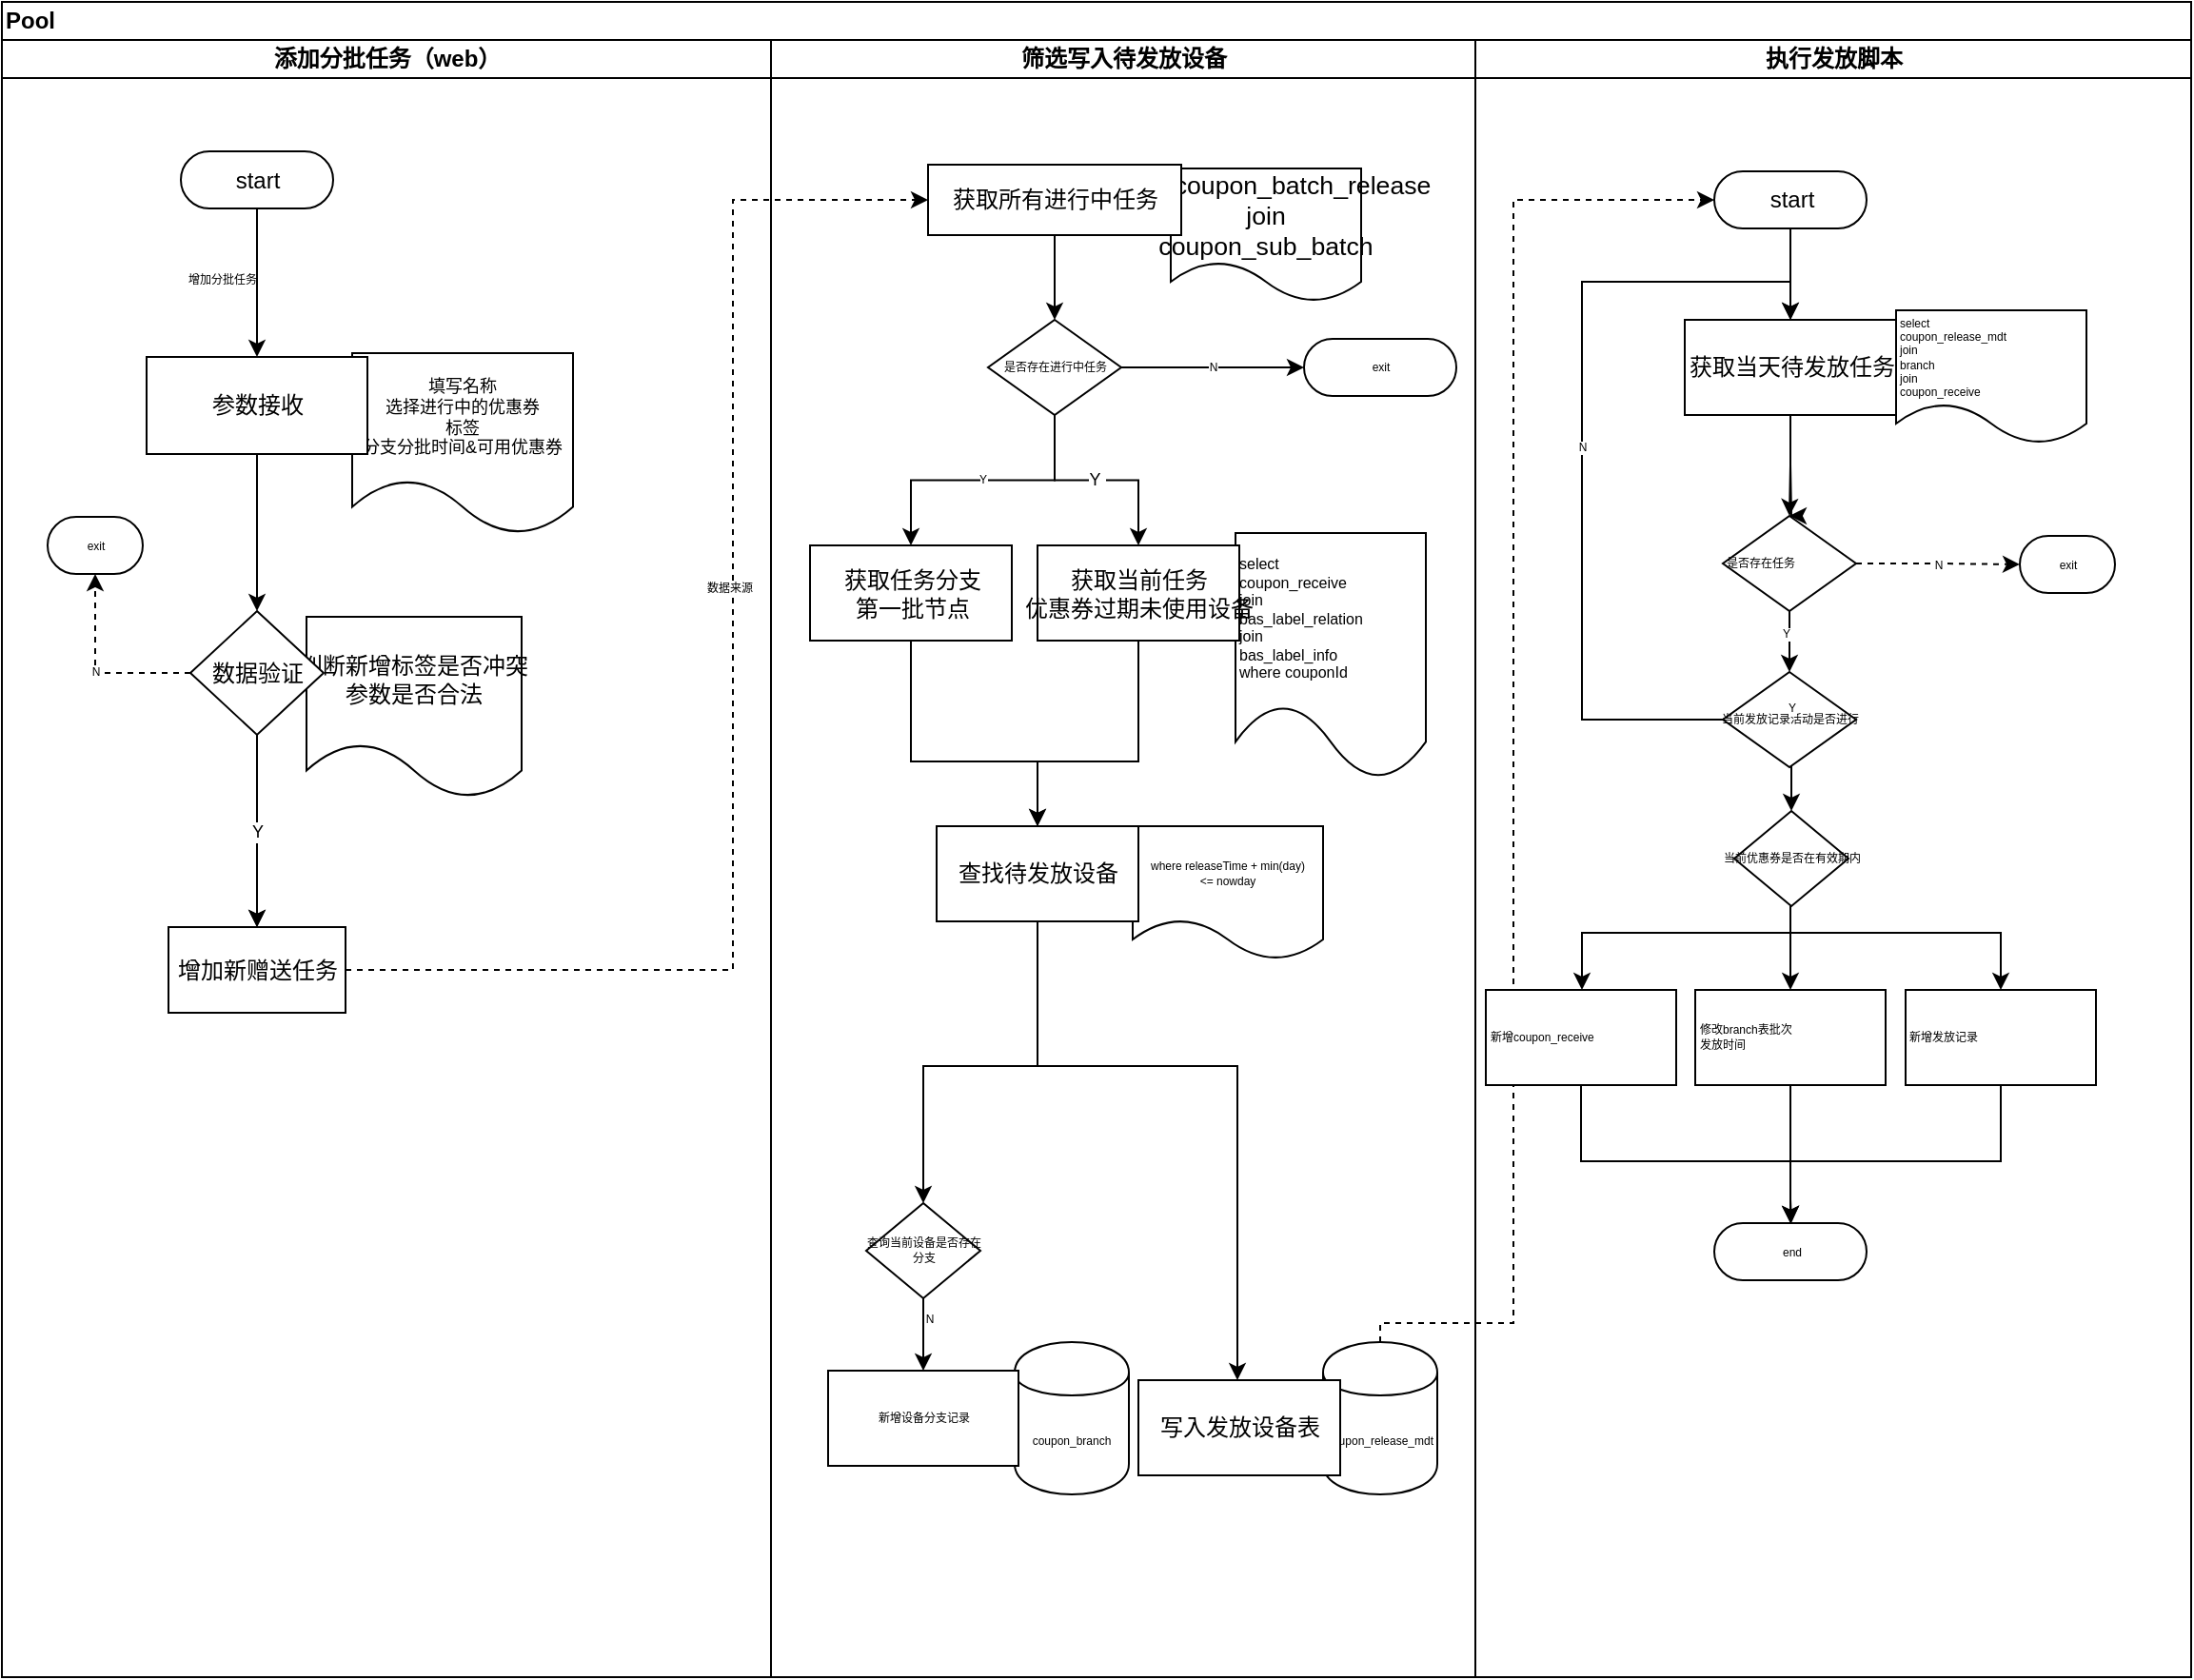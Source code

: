 <mxfile version="11.0.7" type="github"><diagram id="1Uks4rXL4dTz_hB3k0oI" name="赠送流程"><mxGraphModel dx="934" dy="502" grid="1" gridSize="10" guides="1" tooltips="1" connect="1" arrows="1" fold="1" page="1" pageScale="1" pageWidth="827" pageHeight="1169" math="0" shadow="0"><root><mxCell id="0"/><mxCell id="1" parent="0"/><mxCell id="1NSMPgPq7o7XclI2195f-1" value="Pool" style="swimlane;html=1;childLayout=stackLayout;resizeParent=1;resizeParentMax=0;startSize=20;shadow=0;glass=0;align=left;" vertex="1" parent="1"><mxGeometry x="110" y="171" width="1150" height="880" as="geometry"/></mxCell><mxCell id="1NSMPgPq7o7XclI2195f-3" value="添加分批任务（web）" style="swimlane;html=1;startSize=20;" vertex="1" parent="1NSMPgPq7o7XclI2195f-1"><mxGeometry y="20" width="404" height="860" as="geometry"/></mxCell><mxCell id="1NSMPgPq7o7XclI2195f-39" value="start" style="html=1;dashed=0;whitespace=wrap;shape=mxgraph.dfd.start;shadow=0;glass=0;align=center;flipV=1;" vertex="1" parent="1NSMPgPq7o7XclI2195f-3"><mxGeometry x="94" y="58.5" width="80" height="30" as="geometry"/></mxCell><mxCell id="1NSMPgPq7o7XclI2195f-61" style="edgeStyle=orthogonalEdgeStyle;rounded=0;orthogonalLoop=1;jettySize=auto;html=1;startArrow=none;startFill=0;endArrow=classic;endFill=1;strokeColor=#000000;exitX=0.5;exitY=0.5;exitDx=0;exitDy=-15;exitPerimeter=0;" edge="1" parent="1NSMPgPq7o7XclI2195f-3" source="1NSMPgPq7o7XclI2195f-39" target="1NSMPgPq7o7XclI2195f-60"><mxGeometry relative="1" as="geometry"><mxPoint x="134" y="186" as="sourcePoint"/></mxGeometry></mxCell><mxCell id="1NSMPgPq7o7XclI2195f-67" style="edgeStyle=orthogonalEdgeStyle;rounded=0;orthogonalLoop=1;jettySize=auto;html=1;startArrow=none;startFill=0;endArrow=classic;endFill=1;strokeColor=#000000;" edge="1" parent="1NSMPgPq7o7XclI2195f-3" source="1NSMPgPq7o7XclI2195f-59" target="1NSMPgPq7o7XclI2195f-66"><mxGeometry relative="1" as="geometry"/></mxCell><mxCell id="1NSMPgPq7o7XclI2195f-69" value="Y" style="edgeStyle=orthogonalEdgeStyle;rounded=0;orthogonalLoop=1;jettySize=auto;html=1;startArrow=none;startFill=0;endArrow=classic;endFill=1;strokeColor=#000000;fontSize=9;" edge="1" parent="1NSMPgPq7o7XclI2195f-3" source="1NSMPgPq7o7XclI2195f-59" target="1NSMPgPq7o7XclI2195f-66"><mxGeometry relative="1" as="geometry"/></mxCell><mxCell id="1NSMPgPq7o7XclI2195f-62" style="edgeStyle=orthogonalEdgeStyle;rounded=0;orthogonalLoop=1;jettySize=auto;html=1;startArrow=none;startFill=0;endArrow=classic;endFill=1;strokeColor=#000000;" edge="1" parent="1NSMPgPq7o7XclI2195f-3" source="1NSMPgPq7o7XclI2195f-60" target="1NSMPgPq7o7XclI2195f-59"><mxGeometry relative="1" as="geometry"/></mxCell><mxCell id="1NSMPgPq7o7XclI2195f-66" value="增加新赠送任务" style="html=1;dashed=0;whitespace=wrap;shadow=0;glass=0;align=center;flipV=1;" vertex="1" parent="1NSMPgPq7o7XclI2195f-3"><mxGeometry x="87.5" y="466" width="93" height="45" as="geometry"/></mxCell><mxCell id="1NSMPgPq7o7XclI2195f-80" value="增加分批任务" style="text;html=1;fontSize=6;" vertex="1" parent="1NSMPgPq7o7XclI2195f-3"><mxGeometry x="96" y="116" width="92" height="21" as="geometry"/></mxCell><mxCell id="1NSMPgPq7o7XclI2195f-81" value="" style="group;flipV=1;" vertex="1" connectable="0" parent="1NSMPgPq7o7XclI2195f-3"><mxGeometry x="76" y="164.5" width="224" height="95" as="geometry"/></mxCell><mxCell id="1NSMPgPq7o7XclI2195f-68" value="填写名称&lt;br style=&quot;font-size: 9px;&quot;&gt;选择进行中的优惠券&lt;br style=&quot;font-size: 9px;&quot;&gt;标签&lt;br style=&quot;font-size: 9px;&quot;&gt;分支分批时间&amp;amp;可用优惠券" style="shape=document;whiteSpace=wrap;html=1;boundedLbl=1;dashed=0;flipH=1;shadow=0;glass=0;align=center;fontSize=9;" vertex="1" parent="1NSMPgPq7o7XclI2195f-81"><mxGeometry x="108" width="116" height="95" as="geometry"/></mxCell><mxCell id="1NSMPgPq7o7XclI2195f-60" value="参数接收" style="html=1;dashed=0;whitespace=wrap;shadow=0;glass=0;align=center;flipV=1;" vertex="1" parent="1NSMPgPq7o7XclI2195f-81"><mxGeometry y="2" width="116" height="51" as="geometry"/></mxCell><mxCell id="1NSMPgPq7o7XclI2195f-83" value="" style="group;flipV=1;" vertex="1" connectable="0" parent="1NSMPgPq7o7XclI2195f-3"><mxGeometry x="90" y="300" width="200" height="101" as="geometry"/></mxCell><mxCell id="1NSMPgPq7o7XclI2195f-71" value="&lt;span style=&quot;font-size: 12px ; white-space: nowrap&quot;&gt;判断新增标签是否冲突&lt;br&gt;参数是否合法&lt;br&gt;&lt;/span&gt;" style="shape=document;whiteSpace=wrap;html=1;boundedLbl=1;dashed=0;flipH=1;shadow=0;glass=0;align=center;fontSize=9;" vertex="1" parent="1NSMPgPq7o7XclI2195f-83"><mxGeometry x="70" y="3" width="113" height="95" as="geometry"/></mxCell><mxCell id="1NSMPgPq7o7XclI2195f-59" value="数据验证" style="shape=rhombus;html=1;dashed=0;whitespace=wrap;perimeter=rhombusPerimeter;shadow=0;glass=0;align=center;" vertex="1" parent="1NSMPgPq7o7XclI2195f-83"><mxGeometry x="9" width="70" height="65" as="geometry"/></mxCell><mxCell id="LtFsZtoLZdhe6W4jmQ-S-79" value="exit" style="html=1;dashed=0;whitespace=wrap;shape=mxgraph.dfd.start;shadow=0;glass=0;fontSize=6;align=center;" vertex="1" parent="1NSMPgPq7o7XclI2195f-3"><mxGeometry x="24" y="250.5" width="50" height="30" as="geometry"/></mxCell><mxCell id="LtFsZtoLZdhe6W4jmQ-S-81" value="N" style="edgeStyle=orthogonalEdgeStyle;rounded=0;orthogonalLoop=1;jettySize=auto;html=1;entryX=0.5;entryY=0.5;entryDx=0;entryDy=15;entryPerimeter=0;dashed=1;startArrow=none;startFill=0;endArrow=classic;endFill=1;strokeColor=#000000;fontSize=6;" edge="1" parent="1NSMPgPq7o7XclI2195f-3" source="1NSMPgPq7o7XclI2195f-59" target="LtFsZtoLZdhe6W4jmQ-S-79"><mxGeometry relative="1" as="geometry"><Array as="points"><mxPoint x="49" y="332"/></Array></mxGeometry></mxCell><mxCell id="1NSMPgPq7o7XclI2195f-2" value="筛选写入待发放设备" style="swimlane;html=1;startSize=20;" vertex="1" parent="1NSMPgPq7o7XclI2195f-1"><mxGeometry x="404" y="20" width="370" height="860" as="geometry"/></mxCell><mxCell id="1NSMPgPq7o7XclI2195f-74" value="Y&amp;nbsp;" style="edgeStyle=orthogonalEdgeStyle;rounded=0;orthogonalLoop=1;jettySize=auto;html=1;startArrow=none;startFill=0;endArrow=classic;endFill=1;strokeColor=#000000;fontSize=9;entryX=0.5;entryY=0;entryDx=0;entryDy=0;exitX=0.5;exitY=1;exitDx=0;exitDy=0;" edge="1" parent="1NSMPgPq7o7XclI2195f-2" source="1NSMPgPq7o7XclI2195f-84" target="1NSMPgPq7o7XclI2195f-10"><mxGeometry relative="1" as="geometry"><mxPoint x="149.667" y="184.722" as="sourcePoint"/><mxPoint x="149.667" y="216" as="targetPoint"/></mxGeometry></mxCell><mxCell id="1NSMPgPq7o7XclI2195f-82" value="" style="group" vertex="1" connectable="0" parent="1NSMPgPq7o7XclI2195f-2"><mxGeometry x="140" y="259.5" width="204" height="129" as="geometry"/></mxCell><mxCell id="1NSMPgPq7o7XclI2195f-76" value="&lt;font style=&quot;font-size: 8px&quot;&gt;select&lt;br&gt;coupon_receive&lt;br&gt;join&lt;br&gt;bas_label_relation&lt;br&gt;join&lt;br&gt;bas_label_info&lt;br&gt;where couponId&lt;br&gt;&lt;/font&gt;" style="shape=document;whiteSpace=wrap;html=1;boundedLbl=1;dashed=0;flipH=1;shadow=0;glass=0;fontSize=6;align=left;" vertex="1" parent="1NSMPgPq7o7XclI2195f-82"><mxGeometry x="104" y="-0.5" width="100" height="129" as="geometry"/></mxCell><mxCell id="1NSMPgPq7o7XclI2195f-10" value="获取当前任务&lt;br&gt;优惠券过期未使用设备" style="html=1;dashed=0;whitespace=wrap;shadow=0;glass=0;align=center;flipV=1;" vertex="1" parent="1NSMPgPq7o7XclI2195f-82"><mxGeometry y="6" width="106" height="50" as="geometry"/></mxCell><mxCell id="LtFsZtoLZdhe6W4jmQ-S-21" value="Y" style="edgeStyle=orthogonalEdgeStyle;rounded=0;orthogonalLoop=1;jettySize=auto;html=1;entryX=0.5;entryY=0;entryDx=0;entryDy=0;startArrow=none;startFill=0;endArrow=classic;endFill=1;strokeColor=#000000;fontSize=6;" edge="1" parent="1NSMPgPq7o7XclI2195f-2" source="1NSMPgPq7o7XclI2195f-84" target="LtFsZtoLZdhe6W4jmQ-S-19"><mxGeometry relative="1" as="geometry"/></mxCell><mxCell id="1NSMPgPq7o7XclI2195f-84" value="是否存在进行中任务" style="shape=rhombus;html=1;dashed=0;whitespace=wrap;perimeter=rhombusPerimeter;shadow=0;glass=0;fontSize=6;align=center;" vertex="1" parent="1NSMPgPq7o7XclI2195f-2"><mxGeometry x="114" y="147" width="70" height="50" as="geometry"/></mxCell><mxCell id="1NSMPgPq7o7XclI2195f-85" style="edgeStyle=orthogonalEdgeStyle;rounded=0;orthogonalLoop=1;jettySize=auto;html=1;startArrow=none;startFill=0;endArrow=classic;endFill=1;strokeColor=#000000;fontSize=9;" edge="1" parent="1NSMPgPq7o7XclI2195f-2" source="1NSMPgPq7o7XclI2195f-57" target="1NSMPgPq7o7XclI2195f-84"><mxGeometry relative="1" as="geometry"><mxPoint x="565.0" y="299" as="sourcePoint"/><mxPoint x="565.0" y="406.5" as="targetPoint"/></mxGeometry></mxCell><mxCell id="LtFsZtoLZdhe6W4jmQ-S-23" style="edgeStyle=orthogonalEdgeStyle;rounded=0;orthogonalLoop=1;jettySize=auto;html=1;entryX=0.5;entryY=0;entryDx=0;entryDy=0;startArrow=none;startFill=0;endArrow=classic;endFill=1;strokeColor=#000000;fontSize=6;" edge="1" parent="1NSMPgPq7o7XclI2195f-2" source="LtFsZtoLZdhe6W4jmQ-S-19" target="LtFsZtoLZdhe6W4jmQ-S-22"><mxGeometry relative="1" as="geometry"><Array as="points"><mxPoint x="73" y="379"/><mxPoint x="140" y="379"/></Array></mxGeometry></mxCell><mxCell id="LtFsZtoLZdhe6W4jmQ-S-19" value="获取任务分支&lt;br&gt;第一批节点" style="html=1;dashed=0;whitespace=wrap;shadow=0;glass=0;align=center;flipV=1;" vertex="1" parent="1NSMPgPq7o7XclI2195f-2"><mxGeometry x="20.5" y="265.5" width="106" height="50" as="geometry"/></mxCell><mxCell id="LtFsZtoLZdhe6W4jmQ-S-24" style="edgeStyle=orthogonalEdgeStyle;rounded=0;orthogonalLoop=1;jettySize=auto;html=1;startArrow=none;startFill=0;endArrow=classic;endFill=1;strokeColor=#000000;fontSize=6;" edge="1" parent="1NSMPgPq7o7XclI2195f-2" target="LtFsZtoLZdhe6W4jmQ-S-22"><mxGeometry relative="1" as="geometry"><mxPoint x="140.048" y="425.483" as="sourcePoint"/></mxGeometry></mxCell><mxCell id="LtFsZtoLZdhe6W4jmQ-S-27" value="N" style="edgeStyle=orthogonalEdgeStyle;rounded=0;orthogonalLoop=1;jettySize=auto;html=1;startArrow=none;startFill=0;endArrow=classic;endFill=1;strokeColor=#000000;fontSize=6;entryX=0;entryY=0.5;entryDx=0;entryDy=0;entryPerimeter=0;" edge="1" parent="1NSMPgPq7o7XclI2195f-2" source="1NSMPgPq7o7XclI2195f-84" target="LtFsZtoLZdhe6W4jmQ-S-29"><mxGeometry relative="1" as="geometry"><mxPoint x="279.889" y="171.944" as="targetPoint"/><Array as="points"/></mxGeometry></mxCell><mxCell id="LtFsZtoLZdhe6W4jmQ-S-29" value="exit" style="html=1;dashed=0;whitespace=wrap;shape=mxgraph.dfd.start;shadow=0;glass=0;fontSize=6;align=center;" vertex="1" parent="1NSMPgPq7o7XclI2195f-2"><mxGeometry x="280" y="157" width="80" height="30" as="geometry"/></mxCell><mxCell id="LtFsZtoLZdhe6W4jmQ-S-31" value="&lt;span style=&quot;font-size: 13.333px&quot;&gt;select&amp;nbsp;coupon_batch_release&lt;/span&gt;&lt;br style=&quot;font-size: 13.333px&quot;&gt;&lt;span style=&quot;font-size: 13.333px&quot;&gt;join&lt;/span&gt;&lt;br style=&quot;font-size: 13.333px&quot;&gt;&lt;span style=&quot;font-size: 13.333px&quot;&gt;coupon_sub_batch&lt;/span&gt;" style="shape=document;whiteSpace=wrap;html=1;boundedLbl=1;dashed=0;flipH=1;shadow=0;glass=0;fontSize=6;align=center;" vertex="1" parent="1NSMPgPq7o7XclI2195f-2"><mxGeometry x="210" y="67.5" width="100" height="70" as="geometry"/></mxCell><mxCell id="1NSMPgPq7o7XclI2195f-57" value="获取所有进行中任务&lt;br&gt;" style="html=1;dashed=0;whitespace=wrap;shadow=0;glass=0;align=center;flipV=1;" vertex="1" parent="1NSMPgPq7o7XclI2195f-2"><mxGeometry x="82.5" y="65.5" width="133" height="37" as="geometry"/></mxCell><mxCell id="LtFsZtoLZdhe6W4jmQ-S-32" style="edgeStyle=orthogonalEdgeStyle;rounded=0;orthogonalLoop=1;jettySize=auto;html=1;entryX=0.5;entryY=0;entryDx=0;entryDy=0;startArrow=none;startFill=0;endArrow=classic;endFill=1;strokeColor=#000000;fontSize=6;" edge="1" parent="1NSMPgPq7o7XclI2195f-2" source="1NSMPgPq7o7XclI2195f-10" target="LtFsZtoLZdhe6W4jmQ-S-22"><mxGeometry relative="1" as="geometry"><Array as="points"><mxPoint x="193" y="379"/><mxPoint x="140" y="379"/></Array></mxGeometry></mxCell><mxCell id="LtFsZtoLZdhe6W4jmQ-S-35" value="where&amp;nbsp;releaseTime + min(day)&lt;br&gt;&amp;lt;= nowday" style="shape=document;whiteSpace=wrap;html=1;boundedLbl=1;dashed=0;flipH=1;shadow=0;glass=0;fontSize=6;align=center;" vertex="1" parent="1NSMPgPq7o7XclI2195f-2"><mxGeometry x="190" y="413" width="100" height="70" as="geometry"/></mxCell><mxCell id="LtFsZtoLZdhe6W4jmQ-S-41" style="edgeStyle=orthogonalEdgeStyle;rounded=0;orthogonalLoop=1;jettySize=auto;html=1;startArrow=none;startFill=0;endArrow=classic;endFill=1;strokeColor=#000000;fontSize=6;entryX=0.5;entryY=0;entryDx=0;entryDy=0;" edge="1" parent="1NSMPgPq7o7XclI2195f-2" source="LtFsZtoLZdhe6W4jmQ-S-22" target="LtFsZtoLZdhe6W4jmQ-S-42"><mxGeometry relative="1" as="geometry"><mxPoint x="96.167" y="560.5" as="targetPoint"/><Array as="points"><mxPoint x="140" y="539"/><mxPoint x="80" y="539"/></Array></mxGeometry></mxCell><mxCell id="LtFsZtoLZdhe6W4jmQ-S-22" value="查找待发放设备" style="html=1;dashed=0;whitespace=wrap;shadow=0;glass=0;align=center;flipV=1;" vertex="1" parent="1NSMPgPq7o7XclI2195f-2"><mxGeometry x="87" y="413" width="106" height="50" as="geometry"/></mxCell><mxCell id="LtFsZtoLZdhe6W4jmQ-S-36" style="edgeStyle=orthogonalEdgeStyle;rounded=0;orthogonalLoop=1;jettySize=auto;html=1;startArrow=none;startFill=0;endArrow=classic;endFill=1;strokeColor=#000000;fontSize=6;" edge="1" parent="1NSMPgPq7o7XclI2195f-2" source="LtFsZtoLZdhe6W4jmQ-S-22" target="LtFsZtoLZdhe6W4jmQ-S-37"><mxGeometry relative="1" as="geometry"><mxPoint x="140" y="559" as="targetPoint"/><Array as="points"><mxPoint x="140" y="539"/><mxPoint x="245" y="539"/></Array></mxGeometry></mxCell><mxCell id="LtFsZtoLZdhe6W4jmQ-S-44" style="edgeStyle=orthogonalEdgeStyle;rounded=0;orthogonalLoop=1;jettySize=auto;html=1;startArrow=none;startFill=0;endArrow=classic;endFill=1;strokeColor=#000000;fontSize=6;" edge="1" parent="1NSMPgPq7o7XclI2195f-2" source="LtFsZtoLZdhe6W4jmQ-S-42" target="LtFsZtoLZdhe6W4jmQ-S-43"><mxGeometry relative="1" as="geometry"/></mxCell><mxCell id="LtFsZtoLZdhe6W4jmQ-S-45" value="N" style="text;html=1;resizable=0;points=[];align=center;verticalAlign=middle;labelBackgroundColor=#ffffff;fontSize=6;" vertex="1" connectable="0" parent="LtFsZtoLZdhe6W4jmQ-S-44"><mxGeometry x="-0.477" y="3" relative="1" as="geometry"><mxPoint as="offset"/></mxGeometry></mxCell><mxCell id="LtFsZtoLZdhe6W4jmQ-S-42" value="查询当前设备是否存在&lt;br&gt;分支" style="shape=rhombus;html=1;dashed=0;whitespace=wrap;perimeter=rhombusPerimeter;shadow=0;glass=0;fontSize=6;align=center;" vertex="1" parent="1NSMPgPq7o7XclI2195f-2"><mxGeometry x="50" y="611" width="60" height="50" as="geometry"/></mxCell><mxCell id="LtFsZtoLZdhe6W4jmQ-S-51" value="" style="group" vertex="1" connectable="0" parent="1NSMPgPq7o7XclI2195f-2"><mxGeometry x="30" y="684" width="141.5" height="80" as="geometry"/></mxCell><mxCell id="LtFsZtoLZdhe6W4jmQ-S-49" value="coupon_branch" style="shape=cylinder;whiteSpace=wrap;html=1;boundedLbl=1;backgroundOutline=1;shadow=0;glass=0;fontSize=6;align=center;" vertex="1" parent="LtFsZtoLZdhe6W4jmQ-S-51"><mxGeometry x="98" width="60" height="80" as="geometry"/></mxCell><mxCell id="LtFsZtoLZdhe6W4jmQ-S-43" value="新增设备分支记录" style="html=1;dashed=0;whitespace=wrap;shadow=0;glass=0;fontSize=6;align=center;" vertex="1" parent="LtFsZtoLZdhe6W4jmQ-S-51"><mxGeometry y="15" width="100" height="50" as="geometry"/></mxCell><mxCell id="LtFsZtoLZdhe6W4jmQ-S-50" value="" style="group" vertex="1" connectable="0" parent="1NSMPgPq7o7XclI2195f-2"><mxGeometry x="193" y="684" width="157" height="80" as="geometry"/></mxCell><mxCell id="LtFsZtoLZdhe6W4jmQ-S-39" value="coupon_release_mdt" style="shape=cylinder;whiteSpace=wrap;html=1;boundedLbl=1;backgroundOutline=1;shadow=0;glass=0;fontSize=6;align=center;" vertex="1" parent="LtFsZtoLZdhe6W4jmQ-S-50"><mxGeometry x="97" width="60" height="80" as="geometry"/></mxCell><mxCell id="LtFsZtoLZdhe6W4jmQ-S-37" value="写入发放设备表" style="html=1;dashed=0;whitespace=wrap;shadow=0;glass=0;align=center;flipV=1;" vertex="1" parent="LtFsZtoLZdhe6W4jmQ-S-50"><mxGeometry y="20" width="106" height="50" as="geometry"/></mxCell><mxCell id="LtFsZtoLZdhe6W4jmQ-S-100" style="edgeStyle=elbowEdgeStyle;rounded=0;orthogonalLoop=1;jettySize=auto;html=1;entryX=0;entryY=0.5;entryDx=0;entryDy=0;startArrow=none;startFill=0;endArrow=classic;endFill=1;strokeColor=#000000;fontSize=6;" edge="1" parent="1NSMPgPq7o7XclI2195f-2" source="LtFsZtoLZdhe6W4jmQ-S-42" target="LtFsZtoLZdhe6W4jmQ-S-42"><mxGeometry relative="1" as="geometry"/></mxCell><mxCell id="1NSMPgPq7o7XclI2195f-70" style="edgeStyle=orthogonalEdgeStyle;rounded=0;orthogonalLoop=1;jettySize=auto;html=1;entryX=0;entryY=0.5;entryDx=0;entryDy=0;startArrow=none;startFill=0;endArrow=classic;endFill=1;strokeColor=#000000;fontSize=9;dashed=1;" edge="1" parent="1NSMPgPq7o7XclI2195f-1" source="1NSMPgPq7o7XclI2195f-66" target="1NSMPgPq7o7XclI2195f-57"><mxGeometry relative="1" as="geometry"><Array as="points"><mxPoint x="384" y="509"/><mxPoint x="384" y="104"/></Array></mxGeometry></mxCell><mxCell id="1NSMPgPq7o7XclI2195f-91" value="数据来源" style="text;html=1;resizable=0;points=[];align=center;verticalAlign=middle;labelBackgroundColor=#ffffff;fontSize=6;" vertex="1" connectable="0" parent="1NSMPgPq7o7XclI2195f-70"><mxGeometry x="0.142" y="2" relative="1" as="geometry"><mxPoint y="1" as="offset"/></mxGeometry></mxCell><mxCell id="LtFsZtoLZdhe6W4jmQ-S-67" style="edgeStyle=orthogonalEdgeStyle;rounded=0;orthogonalLoop=1;jettySize=auto;html=1;entryX=0;entryY=0.5;entryDx=0;entryDy=0;entryPerimeter=0;startArrow=none;startFill=0;endArrow=classic;endFill=1;strokeColor=#000000;fontSize=6;dashed=1;" edge="1" parent="1NSMPgPq7o7XclI2195f-1" source="LtFsZtoLZdhe6W4jmQ-S-39" target="1NSMPgPq7o7XclI2195f-52"><mxGeometry relative="1" as="geometry"><Array as="points"><mxPoint x="794" y="694"/><mxPoint x="794" y="104"/></Array></mxGeometry></mxCell><mxCell id="1NSMPgPq7o7XclI2195f-50" value="执行发放脚本" style="swimlane;html=1;startSize=20;" vertex="1" parent="1NSMPgPq7o7XclI2195f-1"><mxGeometry x="774" y="20" width="376" height="860" as="geometry"/></mxCell><mxCell id="1NSMPgPq7o7XclI2195f-51" style="edgeStyle=orthogonalEdgeStyle;rounded=0;orthogonalLoop=1;jettySize=auto;html=1;entryX=0.5;entryY=0;entryDx=0;entryDy=0;startArrow=none;startFill=0;endArrow=classic;endFill=1;strokeColor=#000000;" edge="1" parent="1NSMPgPq7o7XclI2195f-50" source="1NSMPgPq7o7XclI2195f-52" target="1NSMPgPq7o7XclI2195f-54"><mxGeometry relative="1" as="geometry"/></mxCell><mxCell id="1NSMPgPq7o7XclI2195f-52" value="start" style="html=1;dashed=0;whitespace=wrap;shape=mxgraph.dfd.start;shadow=0;glass=0;align=center;flipV=1;" vertex="1" parent="1NSMPgPq7o7XclI2195f-50"><mxGeometry x="125.5" y="69" width="80" height="30" as="geometry"/></mxCell><mxCell id="1NSMPgPq7o7XclI2195f-54" value="获取当天待发放任务" style="html=1;dashed=0;whitespace=wrap;shadow=0;glass=0;align=center;flipV=1;" vertex="1" parent="1NSMPgPq7o7XclI2195f-50"><mxGeometry x="110" y="147" width="111" height="50" as="geometry"/></mxCell><mxCell id="LtFsZtoLZdhe6W4jmQ-S-53" value="select&lt;br&gt;&lt;span style=&quot;text-align: center&quot;&gt;coupon_release_mdt&lt;br&gt;&lt;/span&gt;join&lt;br&gt;branch&lt;br&gt;join&lt;br&gt;coupon_receive&amp;nbsp;" style="shape=document;whiteSpace=wrap;html=1;boundedLbl=1;dashed=0;flipH=1;shadow=0;glass=0;fontSize=6;align=left;" vertex="1" parent="1NSMPgPq7o7XclI2195f-50"><mxGeometry x="221" y="142" width="100" height="70" as="geometry"/></mxCell><mxCell id="LtFsZtoLZdhe6W4jmQ-S-64" style="edgeStyle=orthogonalEdgeStyle;rounded=0;orthogonalLoop=1;jettySize=auto;html=1;entryX=0.5;entryY=0.5;entryDx=0;entryDy=-15;entryPerimeter=0;startArrow=none;startFill=0;endArrow=classic;endFill=1;strokeColor=#000000;fontSize=6;" edge="1" parent="1NSMPgPq7o7XclI2195f-50" source="LtFsZtoLZdhe6W4jmQ-S-58" target="LtFsZtoLZdhe6W4jmQ-S-63"><mxGeometry relative="1" as="geometry"><Array as="points"><mxPoint x="56" y="589"/><mxPoint x="166" y="589"/></Array></mxGeometry></mxCell><mxCell id="LtFsZtoLZdhe6W4jmQ-S-58" value="新增coupon_receive" style="html=1;dashed=0;whitespace=wrap;shadow=0;glass=0;fontSize=6;align=left;" vertex="1" parent="1NSMPgPq7o7XclI2195f-50"><mxGeometry x="5.5" y="499" width="100" height="50" as="geometry"/></mxCell><mxCell id="LtFsZtoLZdhe6W4jmQ-S-65" style="edgeStyle=orthogonalEdgeStyle;rounded=0;orthogonalLoop=1;jettySize=auto;html=1;startArrow=none;startFill=0;endArrow=classic;endFill=1;strokeColor=#000000;fontSize=6;" edge="1" parent="1NSMPgPq7o7XclI2195f-50" source="LtFsZtoLZdhe6W4jmQ-S-59" target="LtFsZtoLZdhe6W4jmQ-S-63"><mxGeometry relative="1" as="geometry"><Array as="points"><mxPoint x="166" y="609"/><mxPoint x="166" y="609"/></Array></mxGeometry></mxCell><mxCell id="LtFsZtoLZdhe6W4jmQ-S-59" value="修改branch表批次&lt;br&gt;发放时间" style="html=1;dashed=0;whitespace=wrap;shadow=0;glass=0;fontSize=6;align=left;" vertex="1" parent="1NSMPgPq7o7XclI2195f-50"><mxGeometry x="115.5" y="499" width="100" height="50" as="geometry"/></mxCell><mxCell id="LtFsZtoLZdhe6W4jmQ-S-66" style="edgeStyle=orthogonalEdgeStyle;rounded=0;orthogonalLoop=1;jettySize=auto;html=1;entryX=0.5;entryY=0.5;entryDx=0;entryDy=-15;entryPerimeter=0;startArrow=none;startFill=0;endArrow=classic;endFill=1;strokeColor=#000000;fontSize=6;" edge="1" parent="1NSMPgPq7o7XclI2195f-50" source="LtFsZtoLZdhe6W4jmQ-S-61" target="LtFsZtoLZdhe6W4jmQ-S-63"><mxGeometry relative="1" as="geometry"><Array as="points"><mxPoint x="276" y="589"/><mxPoint x="166" y="589"/></Array></mxGeometry></mxCell><mxCell id="LtFsZtoLZdhe6W4jmQ-S-61" value="新增发放记录" style="html=1;dashed=0;whitespace=wrap;shadow=0;glass=0;fontSize=6;align=left;" vertex="1" parent="1NSMPgPq7o7XclI2195f-50"><mxGeometry x="226" y="499" width="100" height="50" as="geometry"/></mxCell><mxCell id="LtFsZtoLZdhe6W4jmQ-S-63" value="end" style="html=1;dashed=0;whitespace=wrap;shape=mxgraph.dfd.start;shadow=0;glass=0;fontSize=6;align=center;" vertex="1" parent="1NSMPgPq7o7XclI2195f-50"><mxGeometry x="125.5" y="621.5" width="80" height="30" as="geometry"/></mxCell><mxCell id="LtFsZtoLZdhe6W4jmQ-S-72" style="edgeStyle=orthogonalEdgeStyle;rounded=0;orthogonalLoop=1;jettySize=auto;html=1;entryX=0.5;entryY=0;entryDx=0;entryDy=0;startArrow=none;startFill=0;endArrow=classic;endFill=1;strokeColor=#000000;fontSize=6;" edge="1" parent="1NSMPgPq7o7XclI2195f-50" source="1NSMPgPq7o7XclI2195f-54" target="LtFsZtoLZdhe6W4jmQ-S-71"><mxGeometry relative="1" as="geometry"><mxPoint x="1056" y="388" as="sourcePoint"/><mxPoint x="1191" y="491" as="targetPoint"/><Array as="points"/></mxGeometry></mxCell><mxCell id="LtFsZtoLZdhe6W4jmQ-S-73" style="edgeStyle=orthogonalEdgeStyle;rounded=0;orthogonalLoop=1;jettySize=auto;html=1;startArrow=none;startFill=0;endArrow=classic;endFill=1;strokeColor=#000000;fontSize=6;entryX=0.5;entryY=0;entryDx=0;entryDy=0;" edge="1" parent="1NSMPgPq7o7XclI2195f-50" source="1NSMPgPq7o7XclI2195f-54" target="LtFsZtoLZdhe6W4jmQ-S-71"><mxGeometry relative="1" as="geometry"><mxPoint x="1056" y="388" as="sourcePoint"/><mxPoint x="970" y="491" as="targetPoint"/><Array as="points"><mxPoint x="166" y="223"/><mxPoint x="166" y="250"/></Array></mxGeometry></mxCell><mxCell id="LtFsZtoLZdhe6W4jmQ-S-77" value="N" style="edgeStyle=orthogonalEdgeStyle;rounded=0;orthogonalLoop=1;jettySize=auto;html=1;entryX=0;entryY=0.5;entryDx=0;entryDy=0;dashed=1;startArrow=none;startFill=0;endArrow=classic;endFill=1;strokeColor=#000000;fontSize=6;entryPerimeter=0;" edge="1" parent="1NSMPgPq7o7XclI2195f-50" source="LtFsZtoLZdhe6W4jmQ-S-71" target="LtFsZtoLZdhe6W4jmQ-S-78"><mxGeometry relative="1" as="geometry"><mxPoint x="310.333" y="256.833" as="targetPoint"/></mxGeometry></mxCell><mxCell id="LtFsZtoLZdhe6W4jmQ-S-94" style="edgeStyle=elbowEdgeStyle;rounded=0;orthogonalLoop=1;jettySize=auto;html=1;startArrow=none;startFill=0;endArrow=classic;endFill=1;strokeColor=#000000;fontSize=6;" edge="1" parent="1NSMPgPq7o7XclI2195f-50" source="LtFsZtoLZdhe6W4jmQ-S-71" target="LtFsZtoLZdhe6W4jmQ-S-86"><mxGeometry relative="1" as="geometry"/></mxCell><mxCell id="LtFsZtoLZdhe6W4jmQ-S-95" value="Y" style="text;html=1;resizable=0;points=[];align=center;verticalAlign=middle;labelBackgroundColor=#ffffff;fontSize=6;" vertex="1" connectable="0" parent="LtFsZtoLZdhe6W4jmQ-S-94"><mxGeometry x="-0.268" y="-2" relative="1" as="geometry"><mxPoint as="offset"/></mxGeometry></mxCell><mxCell id="LtFsZtoLZdhe6W4jmQ-S-71" value="是否存在任务" style="shape=rhombus;html=1;dashed=0;whitespace=wrap;perimeter=rhombusPerimeter;shadow=0;glass=0;fontSize=6;align=left;" vertex="1" parent="1NSMPgPq7o7XclI2195f-50"><mxGeometry x="130" y="250" width="70" height="50" as="geometry"/></mxCell><mxCell id="LtFsZtoLZdhe6W4jmQ-S-78" value="exit" style="html=1;dashed=0;whitespace=wrap;shape=mxgraph.dfd.start;shadow=0;glass=0;fontSize=6;align=center;" vertex="1" parent="1NSMPgPq7o7XclI2195f-50"><mxGeometry x="286" y="260.5" width="50" height="30" as="geometry"/></mxCell><mxCell id="LtFsZtoLZdhe6W4jmQ-S-89" value="N" style="edgeStyle=orthogonalEdgeStyle;rounded=0;orthogonalLoop=1;jettySize=auto;html=1;entryX=0.5;entryY=0;entryDx=0;entryDy=0;startArrow=none;startFill=0;endArrow=classic;endFill=1;strokeColor=#000000;fontSize=6;exitX=0;exitY=0.5;exitDx=0;exitDy=0;" edge="1" parent="1NSMPgPq7o7XclI2195f-50" source="LtFsZtoLZdhe6W4jmQ-S-86" target="1NSMPgPq7o7XclI2195f-54"><mxGeometry relative="1" as="geometry"><Array as="points"><mxPoint x="56" y="357"/><mxPoint x="56" y="127"/><mxPoint x="166" y="127"/></Array></mxGeometry></mxCell><mxCell id="LtFsZtoLZdhe6W4jmQ-S-90" style="edgeStyle=elbowEdgeStyle;rounded=0;orthogonalLoop=1;jettySize=auto;html=1;entryX=0.5;entryY=0;entryDx=0;entryDy=0;startArrow=none;startFill=0;endArrow=classic;endFill=1;strokeColor=#000000;fontSize=6;" edge="1" parent="1NSMPgPq7o7XclI2195f-50" source="LtFsZtoLZdhe6W4jmQ-S-97" target="LtFsZtoLZdhe6W4jmQ-S-59"><mxGeometry relative="1" as="geometry"/></mxCell><mxCell id="LtFsZtoLZdhe6W4jmQ-S-93" value="Y" style="text;html=1;resizable=0;points=[];align=center;verticalAlign=middle;labelBackgroundColor=#ffffff;fontSize=6;" vertex="1" connectable="0" parent="LtFsZtoLZdhe6W4jmQ-S-90"><mxGeometry x="0.0" y="-43" relative="1" as="geometry"><mxPoint x="43" y="-43" as="offset"/></mxGeometry></mxCell><mxCell id="LtFsZtoLZdhe6W4jmQ-S-91" style="edgeStyle=elbowEdgeStyle;rounded=0;orthogonalLoop=1;jettySize=auto;html=1;startArrow=none;startFill=0;endArrow=classic;endFill=1;strokeColor=#000000;fontSize=6;" edge="1" parent="1NSMPgPq7o7XclI2195f-50"><mxGeometry relative="1" as="geometry"><mxPoint x="166" y="469" as="sourcePoint"/><mxPoint x="56" y="499" as="targetPoint"/><Array as="points"><mxPoint x="56" y="469"/><mxPoint x="166" y="409"/><mxPoint x="56" y="419"/><mxPoint x="56" y="489"/><mxPoint x="56" y="489"/><mxPoint x="65" y="499"/><mxPoint x="56" y="499"/></Array></mxGeometry></mxCell><mxCell id="LtFsZtoLZdhe6W4jmQ-S-92" style="edgeStyle=elbowEdgeStyle;rounded=0;orthogonalLoop=1;jettySize=auto;html=1;entryX=0.5;entryY=0;entryDx=0;entryDy=0;startArrow=none;startFill=0;endArrow=classic;endFill=1;strokeColor=#000000;fontSize=6;" edge="1" parent="1NSMPgPq7o7XclI2195f-50" target="LtFsZtoLZdhe6W4jmQ-S-61"><mxGeometry relative="1" as="geometry"><mxPoint x="166" y="469" as="sourcePoint"/><Array as="points"><mxPoint x="276" y="459"/></Array></mxGeometry></mxCell><mxCell id="LtFsZtoLZdhe6W4jmQ-S-86" value="当前发放记录活动是否进行" style="shape=rhombus;html=1;dashed=0;whitespace=wrap;perimeter=rhombusPerimeter;shadow=0;glass=0;fontSize=6;align=center;" vertex="1" parent="1NSMPgPq7o7XclI2195f-50"><mxGeometry x="130" y="332" width="70" height="50" as="geometry"/></mxCell><mxCell id="LtFsZtoLZdhe6W4jmQ-S-97" value="当前优惠券是否在有效期内" style="shape=rhombus;html=1;dashed=0;whitespace=wrap;perimeter=rhombusPerimeter;shadow=0;glass=0;fontSize=6;align=center;" vertex="1" parent="1NSMPgPq7o7XclI2195f-50"><mxGeometry x="136" y="405" width="60" height="50" as="geometry"/></mxCell><mxCell id="LtFsZtoLZdhe6W4jmQ-S-98" style="edgeStyle=elbowEdgeStyle;rounded=0;orthogonalLoop=1;jettySize=auto;html=1;entryX=0.5;entryY=0;entryDx=0;entryDy=0;startArrow=none;startFill=0;endArrow=classic;endFill=1;strokeColor=#000000;fontSize=6;" edge="1" parent="1NSMPgPq7o7XclI2195f-50" source="LtFsZtoLZdhe6W4jmQ-S-86" target="LtFsZtoLZdhe6W4jmQ-S-97"><mxGeometry relative="1" as="geometry"><mxPoint x="1049.241" y="572.936" as="sourcePoint"/><mxPoint x="1049.241" y="689.862" as="targetPoint"/></mxGeometry></mxCell><mxCell id="LtFsZtoLZdhe6W4jmQ-S-99" value="Y" style="text;html=1;resizable=0;points=[];align=center;verticalAlign=middle;labelBackgroundColor=#ffffff;fontSize=6;" vertex="1" connectable="0" parent="LtFsZtoLZdhe6W4jmQ-S-98"><mxGeometry x="0.0" y="-43" relative="1" as="geometry"><mxPoint x="43" y="-43" as="offset"/></mxGeometry></mxCell></root></mxGraphModel></diagram><diagram id="PbtDQtE9Y6Dk6RRHq56a" name="开发时间管理"><mxGraphModel dx="1422" dy="774" grid="1" gridSize="10" guides="1" tooltips="1" connect="1" arrows="1" fold="1" page="1" pageScale="1" pageWidth="827" pageHeight="1169" math="0" shadow="0"><root><mxCell id="2AQjFSg97HQOMe6IwAkB-0"/><mxCell id="2AQjFSg97HQOMe6IwAkB-1" parent="2AQjFSg97HQOMe6IwAkB-0"/><mxCell id="2AQjFSg97HQOMe6IwAkB-2" value="分批赠送优惠券" style="swimlane;childLayout=stackLayout;horizontal=1;fillColor=none;horizontalStack=1;resizeParent=1;resizeParentMax=0;resizeLast=0;collapsible=0;strokeColor=none;stackBorder=10;stackSpacing=-12;resizable=1;align=center;points=[];fontColor=#000000;shadow=0;glass=0;" vertex="1" parent="2AQjFSg97HQOMe6IwAkB-1"><mxGeometry x="10" y="350" width="768" height="130" as="geometry"/></mxCell><mxCell id="2AQjFSg97HQOMe6IwAkB-3" value="技术审核&#10;8/1" style="shape=step;perimeter=stepPerimeter;fixedSize=1;points=[];" vertex="1" parent="2AQjFSg97HQOMe6IwAkB-2"><mxGeometry x="10" y="33" width="120" height="87" as="geometry"/></mxCell><mxCell id="2AQjFSg97HQOMe6IwAkB-4" value="web接口开发&#10;文档&#10;本地测试&#10;8/9" style="shape=step;perimeter=stepPerimeter;fixedSize=1;points=[];" vertex="1" parent="2AQjFSg97HQOMe6IwAkB-2"><mxGeometry x="118" y="33" width="232" height="87" as="geometry"/></mxCell><mxCell id="2AQjFSg97HQOMe6IwAkB-6" value="后端逻辑编写&#10;脚本&#10;8/16" style="shape=step;perimeter=stepPerimeter;fixedSize=1;points=[];" vertex="1" parent="2AQjFSg97HQOMe6IwAkB-2"><mxGeometry x="338" y="33" width="100" height="87" as="geometry"/></mxCell><mxCell id="2AQjFSg97HQOMe6IwAkB-5" value="前后端联调&#10;8/23" style="shape=step;perimeter=stepPerimeter;fixedSize=1;points=[];" vertex="1" parent="2AQjFSg97HQOMe6IwAkB-2"><mxGeometry x="426" y="33" width="100" height="87" as="geometry"/></mxCell><mxCell id="2AQjFSg97HQOMe6IwAkB-7" value="dev&amp;uat测试&amp;数据验证&#10;&#10;8/28" style="shape=step;perimeter=stepPerimeter;fixedSize=1;points=[];" vertex="1" parent="2AQjFSg97HQOMe6IwAkB-2"><mxGeometry x="514" y="33" width="156" height="87" as="geometry"/></mxCell><mxCell id="2AQjFSg97HQOMe6IwAkB-8" value="上线生产环境&#10;8/29" style="shape=step;perimeter=stepPerimeter;fixedSize=1;points=[];" vertex="1" parent="2AQjFSg97HQOMe6IwAkB-2"><mxGeometry x="658" y="33" width="100" height="87" as="geometry"/></mxCell></root></mxGraphModel></diagram></mxfile>